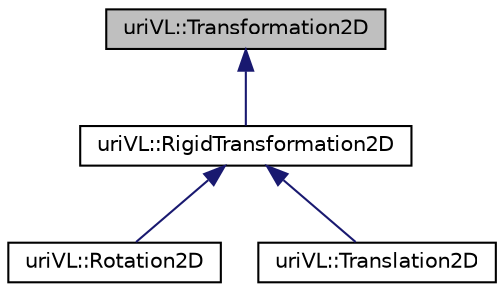 digraph "uriVL::Transformation2D"
{
  edge [fontname="Helvetica",fontsize="10",labelfontname="Helvetica",labelfontsize="10"];
  node [fontname="Helvetica",fontsize="10",shape=record];
  Node1 [label="uriVL::Transformation2D",height=0.2,width=0.4,color="black", fillcolor="grey75", style="filled", fontcolor="black"];
  Node1 -> Node2 [dir="back",color="midnightblue",fontsize="10",style="solid",fontname="Helvetica"];
  Node2 [label="uriVL::RigidTransformation2D",height=0.2,width=0.4,color="black", fillcolor="white", style="filled",URL="$classuriVL_1_1RigidTransformation2D.html",tooltip="Class for all 2D transformation composed of a translation and a rotation. "];
  Node2 -> Node3 [dir="back",color="midnightblue",fontsize="10",style="solid",fontname="Helvetica"];
  Node3 [label="uriVL::Rotation2D",height=0.2,width=0.4,color="black", fillcolor="white", style="filled",URL="$classuriVL_1_1Rotation2D.html",tooltip="Class that implements 2D rotation transformations. "];
  Node2 -> Node4 [dir="back",color="midnightblue",fontsize="10",style="solid",fontname="Helvetica"];
  Node4 [label="uriVL::Translation2D",height=0.2,width=0.4,color="black", fillcolor="white", style="filled",URL="$classuriVL_1_1Translation2D.html",tooltip="Virtual base class for all 2D transformation that can be represented by a 4 by 4 homogenous matrix..."];
}
